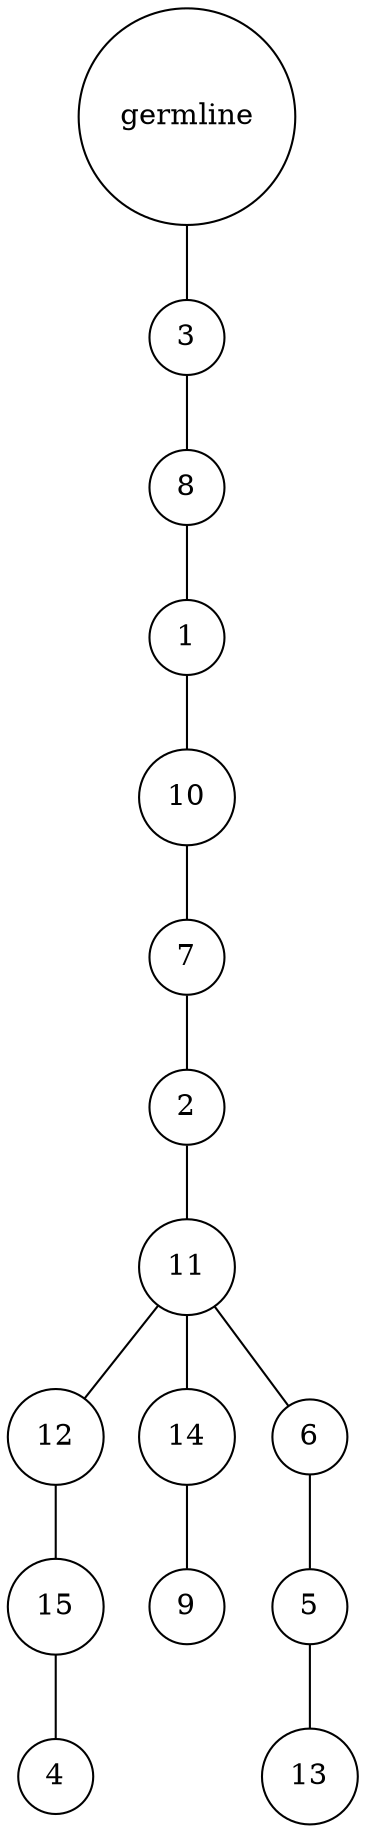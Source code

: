 graph {
	rankdir=UD;
	splines=line;
	node [shape=circle]
	"0x7f2b2529aee0" [label="germline"];
	"0x7f2b2529af10" [label="3"];
	"0x7f2b2529aee0" -- "0x7f2b2529af10" ;
	"0x7f2b2529af40" [label="8"];
	"0x7f2b2529af10" -- "0x7f2b2529af40" ;
	"0x7f2b2529af70" [label="1"];
	"0x7f2b2529af40" -- "0x7f2b2529af70" ;
	"0x7f2b2529afa0" [label="10"];
	"0x7f2b2529af70" -- "0x7f2b2529afa0" ;
	"0x7f2b2529afd0" [label="7"];
	"0x7f2b2529afa0" -- "0x7f2b2529afd0" ;
	"0x7f2b4fea0040" [label="2"];
	"0x7f2b2529afd0" -- "0x7f2b4fea0040" ;
	"0x7f2b4fea0070" [label="11"];
	"0x7f2b4fea0040" -- "0x7f2b4fea0070" ;
	"0x7f2b4fea00a0" [label="12"];
	"0x7f2b4fea0070" -- "0x7f2b4fea00a0" ;
	"0x7f2b4fea00d0" [label="15"];
	"0x7f2b4fea00a0" -- "0x7f2b4fea00d0" ;
	"0x7f2b4fea0100" [label="4"];
	"0x7f2b4fea00d0" -- "0x7f2b4fea0100" ;
	"0x7f2b4fea0130" [label="14"];
	"0x7f2b4fea0070" -- "0x7f2b4fea0130" ;
	"0x7f2b4fea0160" [label="9"];
	"0x7f2b4fea0130" -- "0x7f2b4fea0160" ;
	"0x7f2b4fea0190" [label="6"];
	"0x7f2b4fea0070" -- "0x7f2b4fea0190" ;
	"0x7f2b4fea01c0" [label="5"];
	"0x7f2b4fea0190" -- "0x7f2b4fea01c0" ;
	"0x7f2b4fea01f0" [label="13"];
	"0x7f2b4fea01c0" -- "0x7f2b4fea01f0" ;
}
